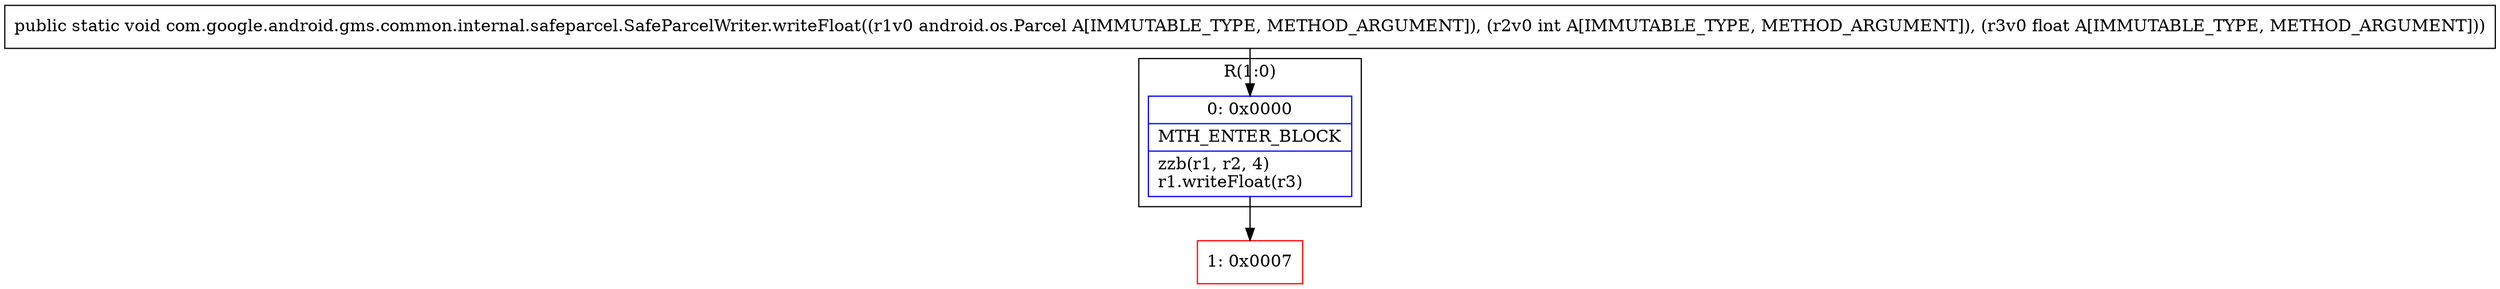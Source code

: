 digraph "CFG forcom.google.android.gms.common.internal.safeparcel.SafeParcelWriter.writeFloat(Landroid\/os\/Parcel;IF)V" {
subgraph cluster_Region_72053488 {
label = "R(1:0)";
node [shape=record,color=blue];
Node_0 [shape=record,label="{0\:\ 0x0000|MTH_ENTER_BLOCK\l|zzb(r1, r2, 4)\lr1.writeFloat(r3)\l}"];
}
Node_1 [shape=record,color=red,label="{1\:\ 0x0007}"];
MethodNode[shape=record,label="{public static void com.google.android.gms.common.internal.safeparcel.SafeParcelWriter.writeFloat((r1v0 android.os.Parcel A[IMMUTABLE_TYPE, METHOD_ARGUMENT]), (r2v0 int A[IMMUTABLE_TYPE, METHOD_ARGUMENT]), (r3v0 float A[IMMUTABLE_TYPE, METHOD_ARGUMENT])) }"];
MethodNode -> Node_0;
Node_0 -> Node_1;
}

